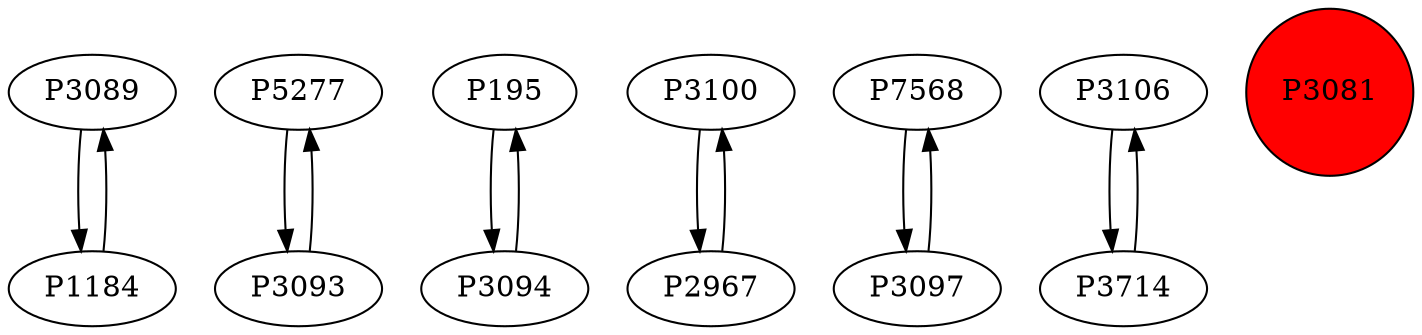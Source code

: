 digraph {
	P3089 -> P1184
	P5277 -> P3093
	P195 -> P3094
	P3100 -> P2967
	P7568 -> P3097
	P3093 -> P5277
	P3097 -> P7568
	P2967 -> P3100
	P3106 -> P3714
	P3714 -> P3106
	P1184 -> P3089
	P3094 -> P195
	P3081 [shape=circle]
	P3081 [style=filled]
	P3081 [fillcolor=red]
}